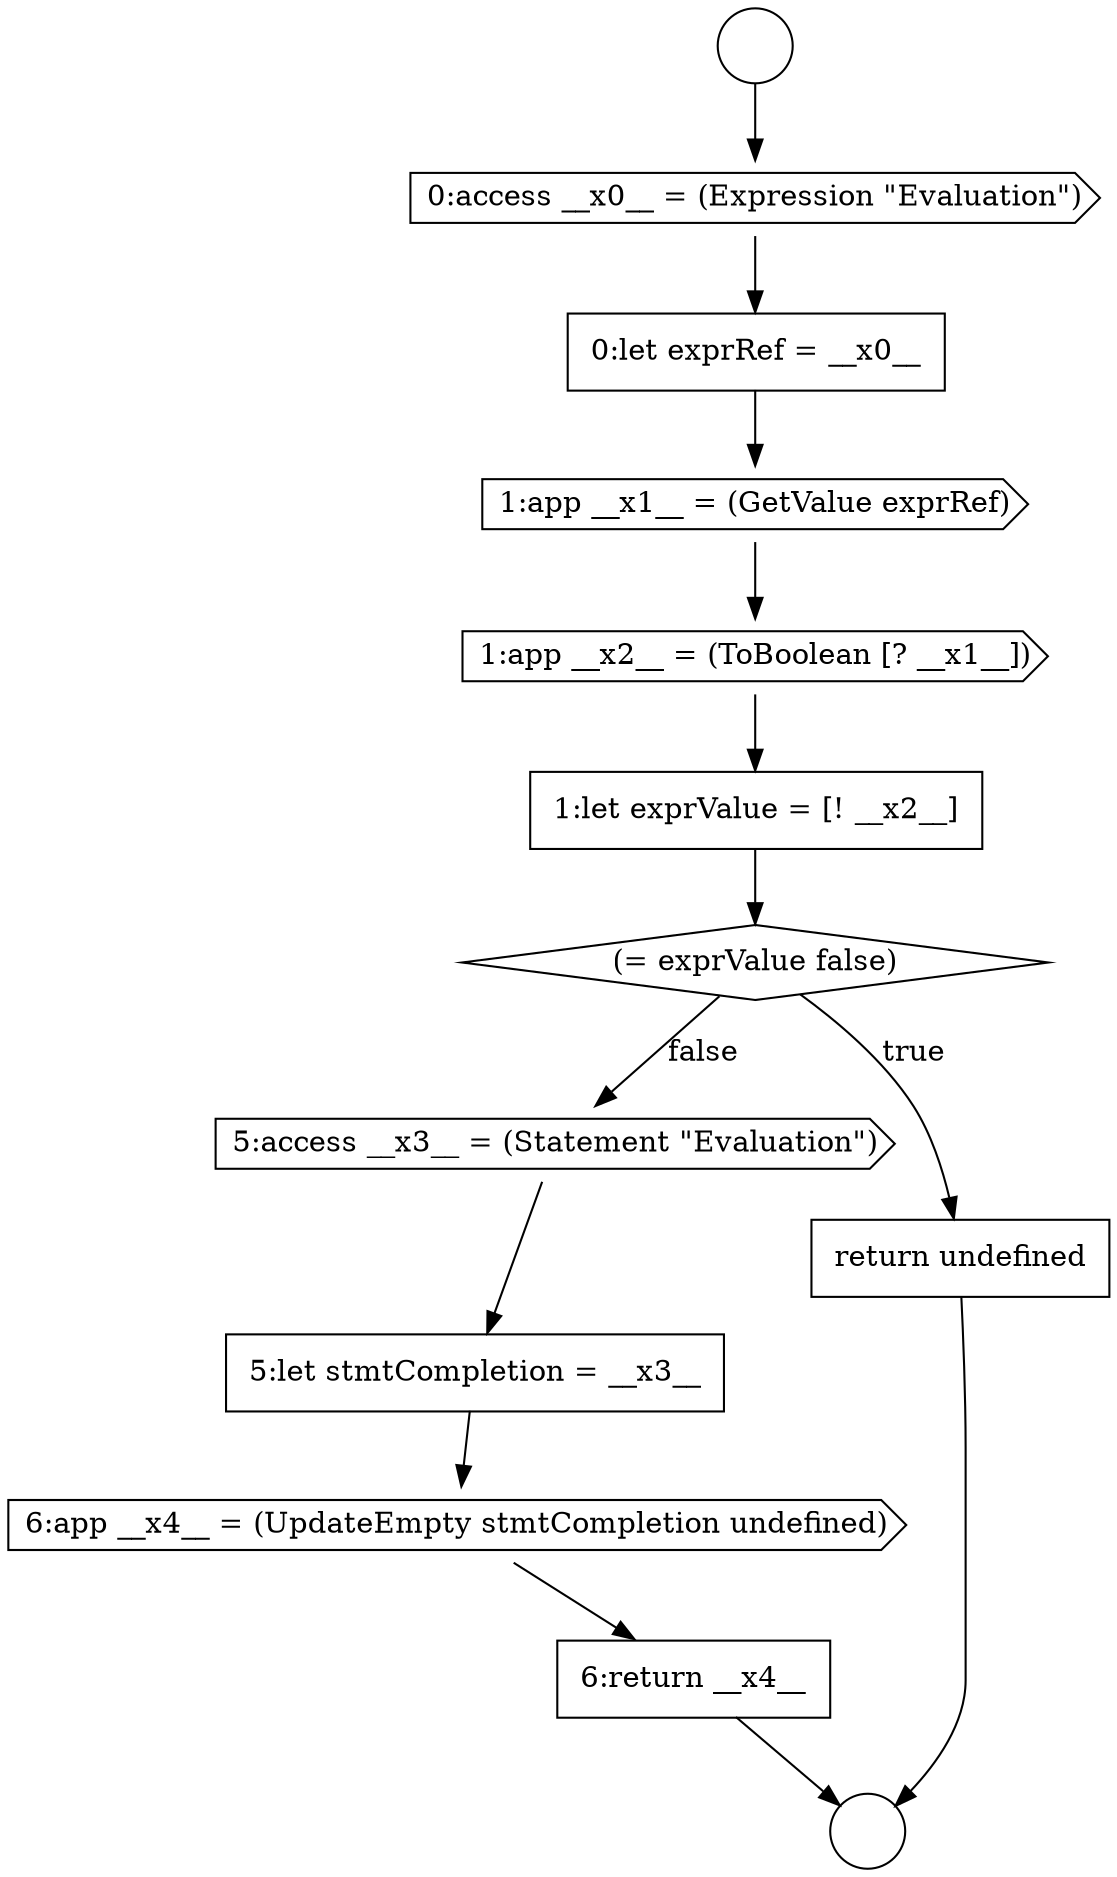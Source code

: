 digraph {
  node7164 [shape=none, margin=0, label=<<font color="black">
    <table border="0" cellborder="1" cellspacing="0" cellpadding="10">
      <tr><td align="left">0:let exprRef = __x0__</td></tr>
    </table>
  </font>> color="black" fillcolor="white" style=filled]
  node7168 [shape=diamond, label=<<font color="black">(= exprValue false)</font>> color="black" fillcolor="white" style=filled]
  node7170 [shape=cds, label=<<font color="black">5:access __x3__ = (Statement &quot;Evaluation&quot;)</font>> color="black" fillcolor="white" style=filled]
  node7161 [shape=circle label=" " color="black" fillcolor="white" style=filled]
  node7173 [shape=none, margin=0, label=<<font color="black">
    <table border="0" cellborder="1" cellspacing="0" cellpadding="10">
      <tr><td align="left">6:return __x4__</td></tr>
    </table>
  </font>> color="black" fillcolor="white" style=filled]
  node7169 [shape=none, margin=0, label=<<font color="black">
    <table border="0" cellborder="1" cellspacing="0" cellpadding="10">
      <tr><td align="left">return undefined</td></tr>
    </table>
  </font>> color="black" fillcolor="white" style=filled]
  node7165 [shape=cds, label=<<font color="black">1:app __x1__ = (GetValue exprRef)</font>> color="black" fillcolor="white" style=filled]
  node7162 [shape=circle label=" " color="black" fillcolor="white" style=filled]
  node7172 [shape=cds, label=<<font color="black">6:app __x4__ = (UpdateEmpty stmtCompletion undefined)</font>> color="black" fillcolor="white" style=filled]
  node7166 [shape=cds, label=<<font color="black">1:app __x2__ = (ToBoolean [? __x1__])</font>> color="black" fillcolor="white" style=filled]
  node7163 [shape=cds, label=<<font color="black">0:access __x0__ = (Expression &quot;Evaluation&quot;)</font>> color="black" fillcolor="white" style=filled]
  node7167 [shape=none, margin=0, label=<<font color="black">
    <table border="0" cellborder="1" cellspacing="0" cellpadding="10">
      <tr><td align="left">1:let exprValue = [! __x2__]</td></tr>
    </table>
  </font>> color="black" fillcolor="white" style=filled]
  node7171 [shape=none, margin=0, label=<<font color="black">
    <table border="0" cellborder="1" cellspacing="0" cellpadding="10">
      <tr><td align="left">5:let stmtCompletion = __x3__</td></tr>
    </table>
  </font>> color="black" fillcolor="white" style=filled]
  node7167 -> node7168 [ color="black"]
  node7170 -> node7171 [ color="black"]
  node7173 -> node7162 [ color="black"]
  node7165 -> node7166 [ color="black"]
  node7169 -> node7162 [ color="black"]
  node7163 -> node7164 [ color="black"]
  node7172 -> node7173 [ color="black"]
  node7166 -> node7167 [ color="black"]
  node7171 -> node7172 [ color="black"]
  node7161 -> node7163 [ color="black"]
  node7164 -> node7165 [ color="black"]
  node7168 -> node7169 [label=<<font color="black">true</font>> color="black"]
  node7168 -> node7170 [label=<<font color="black">false</font>> color="black"]
}
